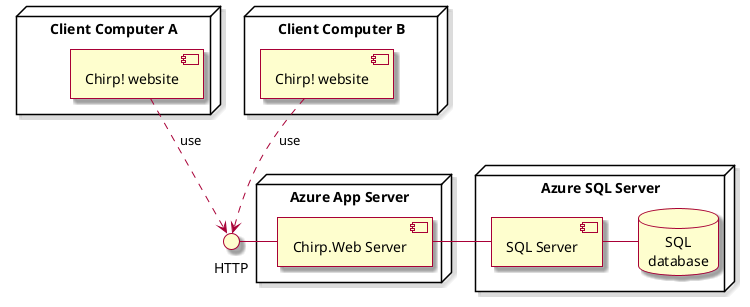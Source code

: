 @startuml

skin rose

node "Client Computer A" as N1 {
  component "Chirp! website" as C1
}

node "Client Computer B" as N2 {
  component "Chirp! website" as C2
}

node "Azure App Server" as AAS {
  component "Chirp.Web Server" as S
}

node "Azure SQL Server" as ASS {
  component "SQL Server" as SQL
  database "SQL\ndatabase" as DB
}


() HTTP as H

C1 ..> H : use
C2 ..> H : use

H - S

S - SQL

SQL - DB

@enduml